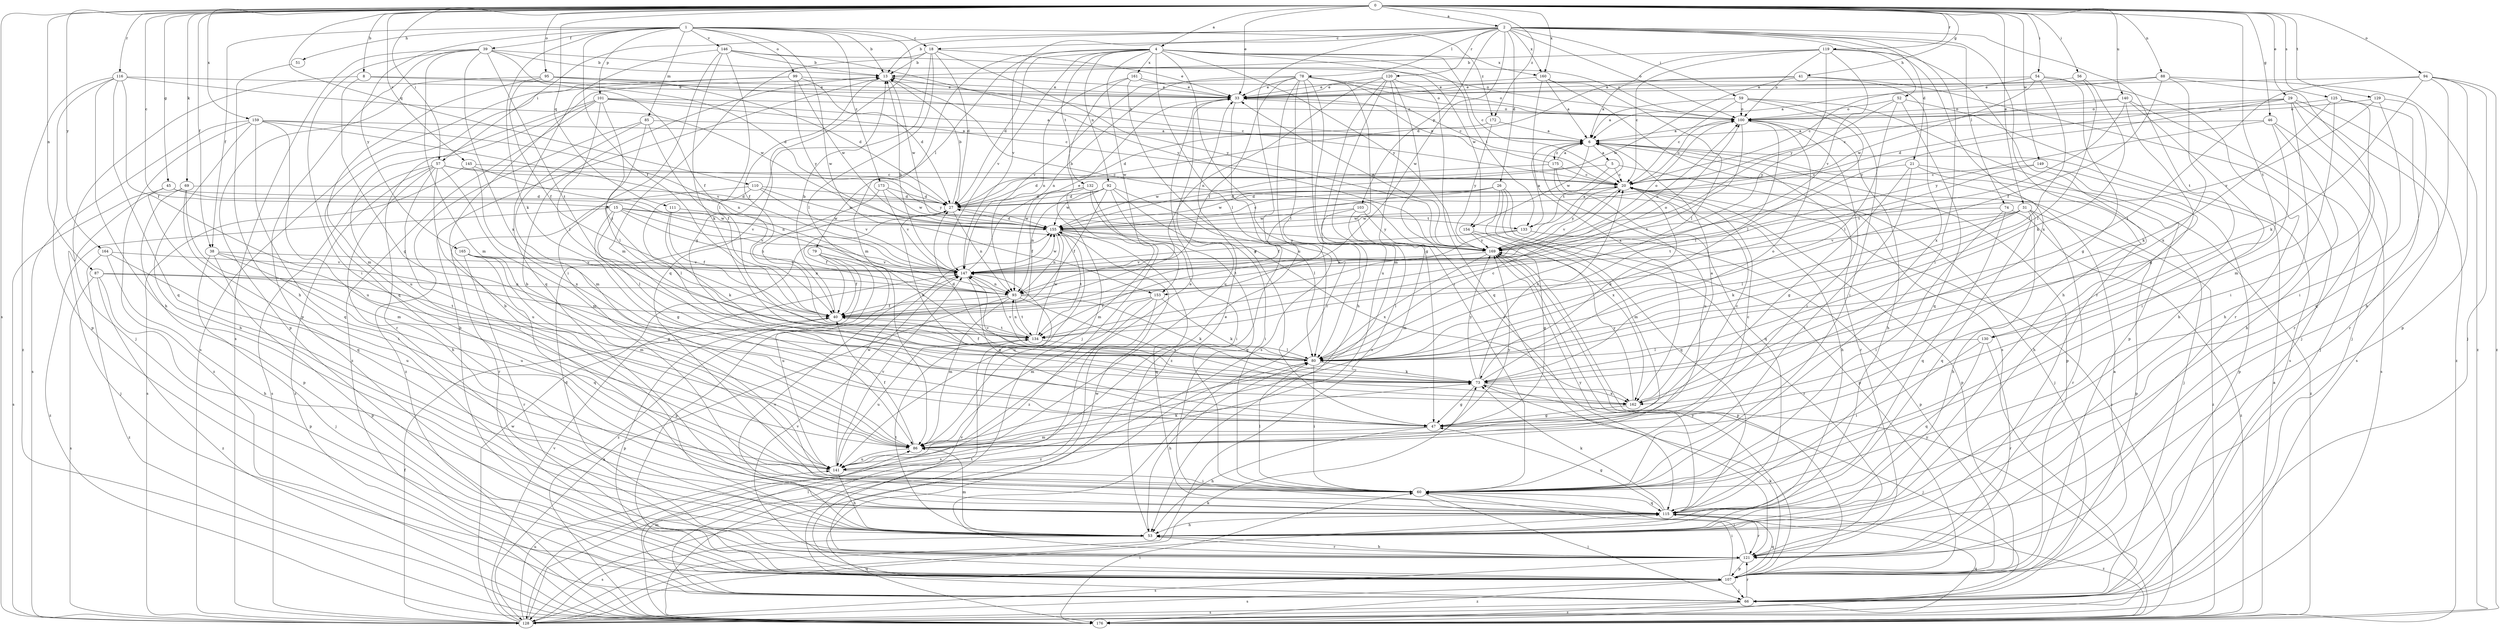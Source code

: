 strict digraph  {
0;
1;
2;
4;
5;
6;
8;
13;
15;
18;
20;
21;
26;
27;
29;
31;
33;
38;
39;
40;
41;
45;
46;
47;
51;
52;
53;
54;
56;
57;
59;
60;
66;
69;
73;
74;
78;
79;
80;
85;
86;
87;
88;
92;
93;
94;
95;
99;
100;
101;
103;
107;
110;
111;
115;
116;
119;
120;
121;
125;
128;
129;
130;
132;
133;
134;
140;
141;
145;
146;
147;
149;
153;
154;
155;
159;
160;
161;
162;
164;
165;
169;
172;
173;
175;
176;
0 -> 2  [label=a];
0 -> 4  [label=a];
0 -> 8  [label=b];
0 -> 15  [label=c];
0 -> 29  [label=e];
0 -> 31  [label=e];
0 -> 33  [label=e];
0 -> 38  [label=f];
0 -> 41  [label=g];
0 -> 45  [label=g];
0 -> 46  [label=g];
0 -> 54  [label=i];
0 -> 56  [label=i];
0 -> 57  [label=i];
0 -> 69  [label=k];
0 -> 87  [label=n];
0 -> 88  [label=n];
0 -> 94  [label=o];
0 -> 95  [label=o];
0 -> 110  [label=q];
0 -> 111  [label=q];
0 -> 116  [label=r];
0 -> 119  [label=r];
0 -> 125  [label=s];
0 -> 128  [label=s];
0 -> 129  [label=t];
0 -> 130  [label=t];
0 -> 140  [label=u];
0 -> 145  [label=v];
0 -> 149  [label=w];
0 -> 159  [label=x];
0 -> 160  [label=x];
0 -> 164  [label=y];
0 -> 172  [label=z];
1 -> 13  [label=b];
1 -> 18  [label=c];
1 -> 38  [label=f];
1 -> 39  [label=f];
1 -> 40  [label=f];
1 -> 51  [label=h];
1 -> 73  [label=k];
1 -> 85  [label=m];
1 -> 99  [label=o];
1 -> 101  [label=p];
1 -> 115  [label=q];
1 -> 146  [label=v];
1 -> 153  [label=w];
1 -> 165  [label=y];
1 -> 172  [label=z];
1 -> 173  [label=z];
2 -> 13  [label=b];
2 -> 18  [label=c];
2 -> 21  [label=d];
2 -> 26  [label=d];
2 -> 52  [label=h];
2 -> 57  [label=i];
2 -> 59  [label=i];
2 -> 60  [label=i];
2 -> 74  [label=l];
2 -> 78  [label=l];
2 -> 100  [label=o];
2 -> 103  [label=p];
2 -> 120  [label=r];
2 -> 121  [label=r];
2 -> 130  [label=t];
2 -> 141  [label=u];
2 -> 147  [label=v];
2 -> 153  [label=w];
2 -> 160  [label=x];
4 -> 20  [label=c];
4 -> 27  [label=d];
4 -> 79  [label=l];
4 -> 80  [label=l];
4 -> 86  [label=m];
4 -> 92  [label=n];
4 -> 121  [label=r];
4 -> 132  [label=t];
4 -> 133  [label=t];
4 -> 147  [label=v];
4 -> 153  [label=w];
4 -> 154  [label=w];
4 -> 160  [label=x];
4 -> 161  [label=x];
4 -> 169  [label=y];
5 -> 20  [label=c];
5 -> 27  [label=d];
5 -> 66  [label=j];
5 -> 133  [label=t];
6 -> 5  [label=a];
6 -> 13  [label=b];
6 -> 107  [label=p];
6 -> 121  [label=r];
6 -> 141  [label=u];
6 -> 154  [label=w];
6 -> 175  [label=z];
8 -> 27  [label=d];
8 -> 33  [label=e];
8 -> 47  [label=g];
8 -> 66  [label=j];
13 -> 33  [label=e];
13 -> 40  [label=f];
13 -> 155  [label=w];
15 -> 47  [label=g];
15 -> 80  [label=l];
15 -> 93  [label=n];
15 -> 133  [label=t];
15 -> 147  [label=v];
15 -> 155  [label=w];
15 -> 176  [label=z];
18 -> 13  [label=b];
18 -> 27  [label=d];
18 -> 33  [label=e];
18 -> 47  [label=g];
18 -> 80  [label=l];
18 -> 86  [label=m];
18 -> 169  [label=y];
20 -> 27  [label=d];
20 -> 73  [label=k];
20 -> 100  [label=o];
20 -> 107  [label=p];
20 -> 147  [label=v];
20 -> 169  [label=y];
20 -> 176  [label=z];
21 -> 20  [label=c];
21 -> 47  [label=g];
21 -> 60  [label=i];
21 -> 66  [label=j];
21 -> 176  [label=z];
26 -> 27  [label=d];
26 -> 40  [label=f];
26 -> 86  [label=m];
26 -> 107  [label=p];
26 -> 115  [label=q];
26 -> 155  [label=w];
26 -> 162  [label=x];
27 -> 13  [label=b];
27 -> 40  [label=f];
27 -> 73  [label=k];
27 -> 93  [label=n];
27 -> 155  [label=w];
29 -> 27  [label=d];
29 -> 53  [label=h];
29 -> 100  [label=o];
29 -> 121  [label=r];
29 -> 128  [label=s];
29 -> 169  [label=y];
29 -> 176  [label=z];
31 -> 53  [label=h];
31 -> 73  [label=k];
31 -> 80  [label=l];
31 -> 107  [label=p];
31 -> 115  [label=q];
31 -> 121  [label=r];
31 -> 147  [label=v];
31 -> 155  [label=w];
33 -> 100  [label=o];
33 -> 141  [label=u];
33 -> 176  [label=z];
38 -> 47  [label=g];
38 -> 66  [label=j];
38 -> 107  [label=p];
38 -> 141  [label=u];
38 -> 147  [label=v];
39 -> 13  [label=b];
39 -> 40  [label=f];
39 -> 60  [label=i];
39 -> 86  [label=m];
39 -> 100  [label=o];
39 -> 107  [label=p];
39 -> 128  [label=s];
39 -> 134  [label=t];
39 -> 162  [label=x];
40 -> 13  [label=b];
40 -> 107  [label=p];
40 -> 134  [label=t];
41 -> 6  [label=a];
41 -> 33  [label=e];
41 -> 66  [label=j];
41 -> 155  [label=w];
41 -> 162  [label=x];
45 -> 27  [label=d];
45 -> 115  [label=q];
45 -> 128  [label=s];
45 -> 147  [label=v];
46 -> 6  [label=a];
46 -> 53  [label=h];
46 -> 60  [label=i];
46 -> 128  [label=s];
46 -> 169  [label=y];
47 -> 20  [label=c];
47 -> 53  [label=h];
47 -> 86  [label=m];
51 -> 53  [label=h];
52 -> 80  [label=l];
52 -> 100  [label=o];
52 -> 115  [label=q];
52 -> 128  [label=s];
52 -> 169  [label=y];
53 -> 13  [label=b];
53 -> 33  [label=e];
53 -> 86  [label=m];
53 -> 121  [label=r];
53 -> 128  [label=s];
53 -> 134  [label=t];
53 -> 147  [label=v];
54 -> 20  [label=c];
54 -> 33  [label=e];
54 -> 47  [label=g];
54 -> 80  [label=l];
54 -> 121  [label=r];
54 -> 155  [label=w];
56 -> 33  [label=e];
56 -> 73  [label=k];
56 -> 80  [label=l];
57 -> 20  [label=c];
57 -> 53  [label=h];
57 -> 60  [label=i];
57 -> 86  [label=m];
57 -> 128  [label=s];
57 -> 141  [label=u];
57 -> 169  [label=y];
57 -> 176  [label=z];
59 -> 6  [label=a];
59 -> 20  [label=c];
59 -> 60  [label=i];
59 -> 80  [label=l];
59 -> 100  [label=o];
59 -> 107  [label=p];
60 -> 13  [label=b];
60 -> 66  [label=j];
60 -> 80  [label=l];
60 -> 115  [label=q];
66 -> 6  [label=a];
66 -> 86  [label=m];
66 -> 121  [label=r];
66 -> 128  [label=s];
66 -> 147  [label=v];
66 -> 176  [label=z];
69 -> 27  [label=d];
69 -> 60  [label=i];
69 -> 66  [label=j];
69 -> 86  [label=m];
69 -> 107  [label=p];
73 -> 20  [label=c];
73 -> 47  [label=g];
73 -> 66  [label=j];
73 -> 100  [label=o];
73 -> 147  [label=v];
73 -> 162  [label=x];
73 -> 169  [label=y];
74 -> 60  [label=i];
74 -> 115  [label=q];
74 -> 155  [label=w];
74 -> 176  [label=z];
78 -> 20  [label=c];
78 -> 33  [label=e];
78 -> 40  [label=f];
78 -> 47  [label=g];
78 -> 53  [label=h];
78 -> 80  [label=l];
78 -> 93  [label=n];
78 -> 100  [label=o];
78 -> 128  [label=s];
78 -> 141  [label=u];
78 -> 147  [label=v];
79 -> 40  [label=f];
79 -> 107  [label=p];
79 -> 141  [label=u];
79 -> 147  [label=v];
79 -> 176  [label=z];
80 -> 20  [label=c];
80 -> 27  [label=d];
80 -> 40  [label=f];
80 -> 53  [label=h];
80 -> 60  [label=i];
80 -> 73  [label=k];
80 -> 147  [label=v];
85 -> 6  [label=a];
85 -> 40  [label=f];
85 -> 80  [label=l];
85 -> 86  [label=m];
85 -> 176  [label=z];
86 -> 20  [label=c];
86 -> 40  [label=f];
86 -> 73  [label=k];
86 -> 141  [label=u];
86 -> 169  [label=y];
87 -> 93  [label=n];
87 -> 107  [label=p];
87 -> 128  [label=s];
87 -> 134  [label=t];
87 -> 176  [label=z];
88 -> 6  [label=a];
88 -> 33  [label=e];
88 -> 40  [label=f];
88 -> 66  [label=j];
88 -> 162  [label=x];
88 -> 176  [label=z];
92 -> 27  [label=d];
92 -> 40  [label=f];
92 -> 60  [label=i];
92 -> 80  [label=l];
92 -> 93  [label=n];
92 -> 115  [label=q];
92 -> 155  [label=w];
93 -> 40  [label=f];
93 -> 73  [label=k];
93 -> 86  [label=m];
93 -> 100  [label=o];
93 -> 128  [label=s];
93 -> 134  [label=t];
93 -> 162  [label=x];
94 -> 33  [label=e];
94 -> 53  [label=h];
94 -> 66  [label=j];
94 -> 73  [label=k];
94 -> 80  [label=l];
94 -> 107  [label=p];
94 -> 176  [label=z];
95 -> 20  [label=c];
95 -> 27  [label=d];
95 -> 33  [label=e];
95 -> 40  [label=f];
95 -> 86  [label=m];
95 -> 107  [label=p];
99 -> 27  [label=d];
99 -> 33  [label=e];
99 -> 115  [label=q];
99 -> 128  [label=s];
99 -> 155  [label=w];
99 -> 169  [label=y];
100 -> 6  [label=a];
100 -> 53  [label=h];
100 -> 60  [label=i];
100 -> 80  [label=l];
100 -> 134  [label=t];
101 -> 6  [label=a];
101 -> 20  [label=c];
101 -> 80  [label=l];
101 -> 100  [label=o];
101 -> 121  [label=r];
101 -> 134  [label=t];
101 -> 141  [label=u];
101 -> 176  [label=z];
103 -> 86  [label=m];
103 -> 134  [label=t];
103 -> 155  [label=w];
103 -> 169  [label=y];
107 -> 13  [label=b];
107 -> 60  [label=i];
107 -> 66  [label=j];
107 -> 73  [label=k];
107 -> 115  [label=q];
107 -> 128  [label=s];
107 -> 134  [label=t];
107 -> 147  [label=v];
107 -> 169  [label=y];
107 -> 176  [label=z];
110 -> 27  [label=d];
110 -> 80  [label=l];
110 -> 121  [label=r];
110 -> 147  [label=v];
110 -> 155  [label=w];
111 -> 40  [label=f];
111 -> 73  [label=k];
111 -> 155  [label=w];
115 -> 47  [label=g];
115 -> 53  [label=h];
115 -> 73  [label=k];
115 -> 121  [label=r];
115 -> 169  [label=y];
115 -> 176  [label=z];
116 -> 33  [label=e];
116 -> 40  [label=f];
116 -> 53  [label=h];
116 -> 107  [label=p];
116 -> 115  [label=q];
116 -> 155  [label=w];
116 -> 176  [label=z];
119 -> 13  [label=b];
119 -> 20  [label=c];
119 -> 27  [label=d];
119 -> 53  [label=h];
119 -> 100  [label=o];
119 -> 147  [label=v];
119 -> 162  [label=x];
119 -> 169  [label=y];
120 -> 33  [label=e];
120 -> 60  [label=i];
120 -> 86  [label=m];
120 -> 93  [label=n];
120 -> 115  [label=q];
120 -> 121  [label=r];
120 -> 128  [label=s];
121 -> 27  [label=d];
121 -> 53  [label=h];
121 -> 60  [label=i];
121 -> 107  [label=p];
121 -> 128  [label=s];
121 -> 155  [label=w];
125 -> 60  [label=i];
125 -> 73  [label=k];
125 -> 86  [label=m];
125 -> 100  [label=o];
125 -> 121  [label=r];
128 -> 40  [label=f];
128 -> 73  [label=k];
128 -> 80  [label=l];
128 -> 115  [label=q];
128 -> 141  [label=u];
128 -> 147  [label=v];
128 -> 155  [label=w];
129 -> 60  [label=i];
129 -> 100  [label=o];
129 -> 115  [label=q];
129 -> 147  [label=v];
130 -> 60  [label=i];
130 -> 80  [label=l];
130 -> 115  [label=q];
130 -> 121  [label=r];
132 -> 27  [label=d];
132 -> 40  [label=f];
132 -> 60  [label=i];
132 -> 86  [label=m];
132 -> 176  [label=z];
133 -> 6  [label=a];
133 -> 93  [label=n];
133 -> 107  [label=p];
133 -> 147  [label=v];
134 -> 80  [label=l];
134 -> 93  [label=n];
134 -> 141  [label=u];
134 -> 155  [label=w];
140 -> 20  [label=c];
140 -> 47  [label=g];
140 -> 53  [label=h];
140 -> 66  [label=j];
140 -> 100  [label=o];
140 -> 134  [label=t];
141 -> 33  [label=e];
141 -> 53  [label=h];
141 -> 60  [label=i];
141 -> 147  [label=v];
141 -> 155  [label=w];
145 -> 20  [label=c];
145 -> 93  [label=n];
145 -> 128  [label=s];
145 -> 162  [label=x];
146 -> 13  [label=b];
146 -> 60  [label=i];
146 -> 73  [label=k];
146 -> 80  [label=l];
146 -> 100  [label=o];
146 -> 115  [label=q];
146 -> 169  [label=y];
147 -> 13  [label=b];
147 -> 33  [label=e];
147 -> 47  [label=g];
147 -> 93  [label=n];
147 -> 100  [label=o];
147 -> 155  [label=w];
149 -> 20  [label=c];
149 -> 53  [label=h];
149 -> 107  [label=p];
149 -> 134  [label=t];
153 -> 40  [label=f];
153 -> 73  [label=k];
153 -> 86  [label=m];
153 -> 128  [label=s];
153 -> 176  [label=z];
154 -> 47  [label=g];
154 -> 121  [label=r];
154 -> 169  [label=y];
155 -> 20  [label=c];
155 -> 27  [label=d];
155 -> 93  [label=n];
155 -> 115  [label=q];
155 -> 134  [label=t];
155 -> 141  [label=u];
155 -> 162  [label=x];
155 -> 169  [label=y];
159 -> 6  [label=a];
159 -> 53  [label=h];
159 -> 93  [label=n];
159 -> 115  [label=q];
159 -> 128  [label=s];
159 -> 141  [label=u];
159 -> 147  [label=v];
159 -> 176  [label=z];
160 -> 6  [label=a];
160 -> 33  [label=e];
160 -> 80  [label=l];
160 -> 128  [label=s];
160 -> 162  [label=x];
161 -> 33  [label=e];
161 -> 47  [label=g];
161 -> 66  [label=j];
161 -> 93  [label=n];
161 -> 100  [label=o];
162 -> 6  [label=a];
162 -> 47  [label=g];
162 -> 169  [label=y];
164 -> 53  [label=h];
164 -> 141  [label=u];
164 -> 147  [label=v];
164 -> 176  [label=z];
165 -> 86  [label=m];
165 -> 93  [label=n];
165 -> 115  [label=q];
165 -> 121  [label=r];
165 -> 147  [label=v];
169 -> 6  [label=a];
169 -> 13  [label=b];
169 -> 33  [label=e];
169 -> 80  [label=l];
169 -> 100  [label=o];
169 -> 107  [label=p];
169 -> 147  [label=v];
172 -> 6  [label=a];
172 -> 27  [label=d];
172 -> 169  [label=y];
173 -> 27  [label=d];
173 -> 134  [label=t];
173 -> 147  [label=v];
173 -> 155  [label=w];
175 -> 6  [label=a];
175 -> 20  [label=c];
175 -> 33  [label=e];
175 -> 53  [label=h];
175 -> 115  [label=q];
175 -> 155  [label=w];
176 -> 6  [label=a];
176 -> 20  [label=c];
176 -> 60  [label=i];
176 -> 115  [label=q];
176 -> 169  [label=y];
}
